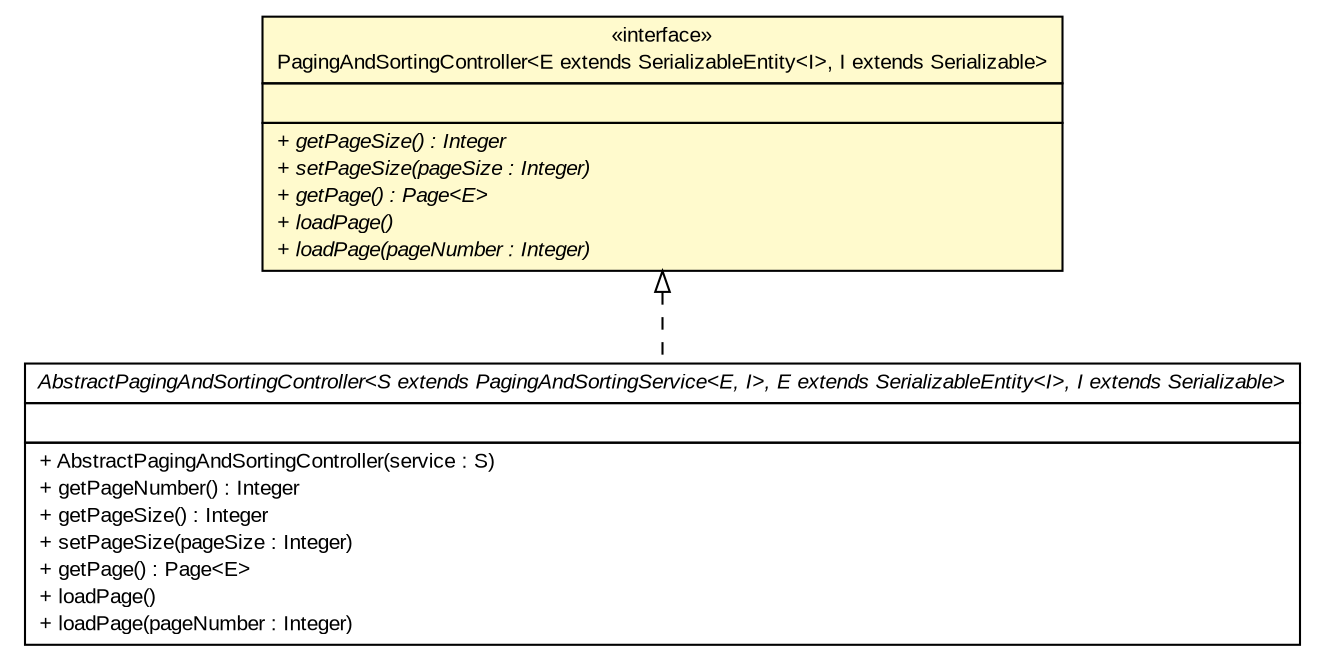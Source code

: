 #!/usr/local/bin/dot
#
# Class diagram 
# Generated by UMLGraph version R5_6 (http://www.umlgraph.org/)
#

digraph G {
	edge [fontname="arial",fontsize=10,labelfontname="arial",labelfontsize=10];
	node [fontname="arial",fontsize=10,shape=plaintext];
	nodesep=0.25;
	ranksep=0.5;
	// br.gov.to.sefaz.common.controller.AbstractPagingAndSortingController<S extends br.gov.to.sefaz.common.service.iface.PagingAndSortingService<E, I>, E extends br.gov.to.sefaz.common.model.SerializableEntity<I>, I extends java.io.Serializable>
	c1035 [label=<<table title="br.gov.to.sefaz.common.controller.AbstractPagingAndSortingController" border="0" cellborder="1" cellspacing="0" cellpadding="2" port="p" href="../AbstractPagingAndSortingController.html">
		<tr><td><table border="0" cellspacing="0" cellpadding="1">
<tr><td align="center" balign="center"><font face="arial italic"> AbstractPagingAndSortingController&lt;S extends PagingAndSortingService&lt;E, I&gt;, E extends SerializableEntity&lt;I&gt;, I extends Serializable&gt; </font></td></tr>
		</table></td></tr>
		<tr><td><table border="0" cellspacing="0" cellpadding="1">
<tr><td align="left" balign="left">  </td></tr>
		</table></td></tr>
		<tr><td><table border="0" cellspacing="0" cellpadding="1">
<tr><td align="left" balign="left"> + AbstractPagingAndSortingController(service : S) </td></tr>
<tr><td align="left" balign="left"> + getPageNumber() : Integer </td></tr>
<tr><td align="left" balign="left"> + getPageSize() : Integer </td></tr>
<tr><td align="left" balign="left"> + setPageSize(pageSize : Integer) </td></tr>
<tr><td align="left" balign="left"> + getPage() : Page&lt;E&gt; </td></tr>
<tr><td align="left" balign="left"> + loadPage() </td></tr>
<tr><td align="left" balign="left"> + loadPage(pageNumber : Integer) </td></tr>
		</table></td></tr>
		</table>>, URL="../AbstractPagingAndSortingController.html", fontname="arial", fontcolor="black", fontsize=10.0];
	// br.gov.to.sefaz.common.controller.iface.PagingAndSortingController<E extends br.gov.to.sefaz.common.model.SerializableEntity<I>, I extends java.io.Serializable>
	c1038 [label=<<table title="br.gov.to.sefaz.common.controller.iface.PagingAndSortingController" border="0" cellborder="1" cellspacing="0" cellpadding="2" port="p" bgcolor="lemonChiffon" href="./PagingAndSortingController.html">
		<tr><td><table border="0" cellspacing="0" cellpadding="1">
<tr><td align="center" balign="center"> &#171;interface&#187; </td></tr>
<tr><td align="center" balign="center"> PagingAndSortingController&lt;E extends SerializableEntity&lt;I&gt;, I extends Serializable&gt; </td></tr>
		</table></td></tr>
		<tr><td><table border="0" cellspacing="0" cellpadding="1">
<tr><td align="left" balign="left">  </td></tr>
		</table></td></tr>
		<tr><td><table border="0" cellspacing="0" cellpadding="1">
<tr><td align="left" balign="left"><font face="arial italic" point-size="10.0"> + getPageSize() : Integer </font></td></tr>
<tr><td align="left" balign="left"><font face="arial italic" point-size="10.0"> + setPageSize(pageSize : Integer) </font></td></tr>
<tr><td align="left" balign="left"><font face="arial italic" point-size="10.0"> + getPage() : Page&lt;E&gt; </font></td></tr>
<tr><td align="left" balign="left"><font face="arial italic" point-size="10.0"> + loadPage() </font></td></tr>
<tr><td align="left" balign="left"><font face="arial italic" point-size="10.0"> + loadPage(pageNumber : Integer) </font></td></tr>
		</table></td></tr>
		</table>>, URL="./PagingAndSortingController.html", fontname="arial", fontcolor="black", fontsize=10.0];
	//br.gov.to.sefaz.common.controller.AbstractPagingAndSortingController<S extends br.gov.to.sefaz.common.service.iface.PagingAndSortingService<E, I>, E extends br.gov.to.sefaz.common.model.SerializableEntity<I>, I extends java.io.Serializable> implements br.gov.to.sefaz.common.controller.iface.PagingAndSortingController<E extends br.gov.to.sefaz.common.model.SerializableEntity<I>, I extends java.io.Serializable>
	c1038:p -> c1035:p [dir=back,arrowtail=empty,style=dashed];
}

